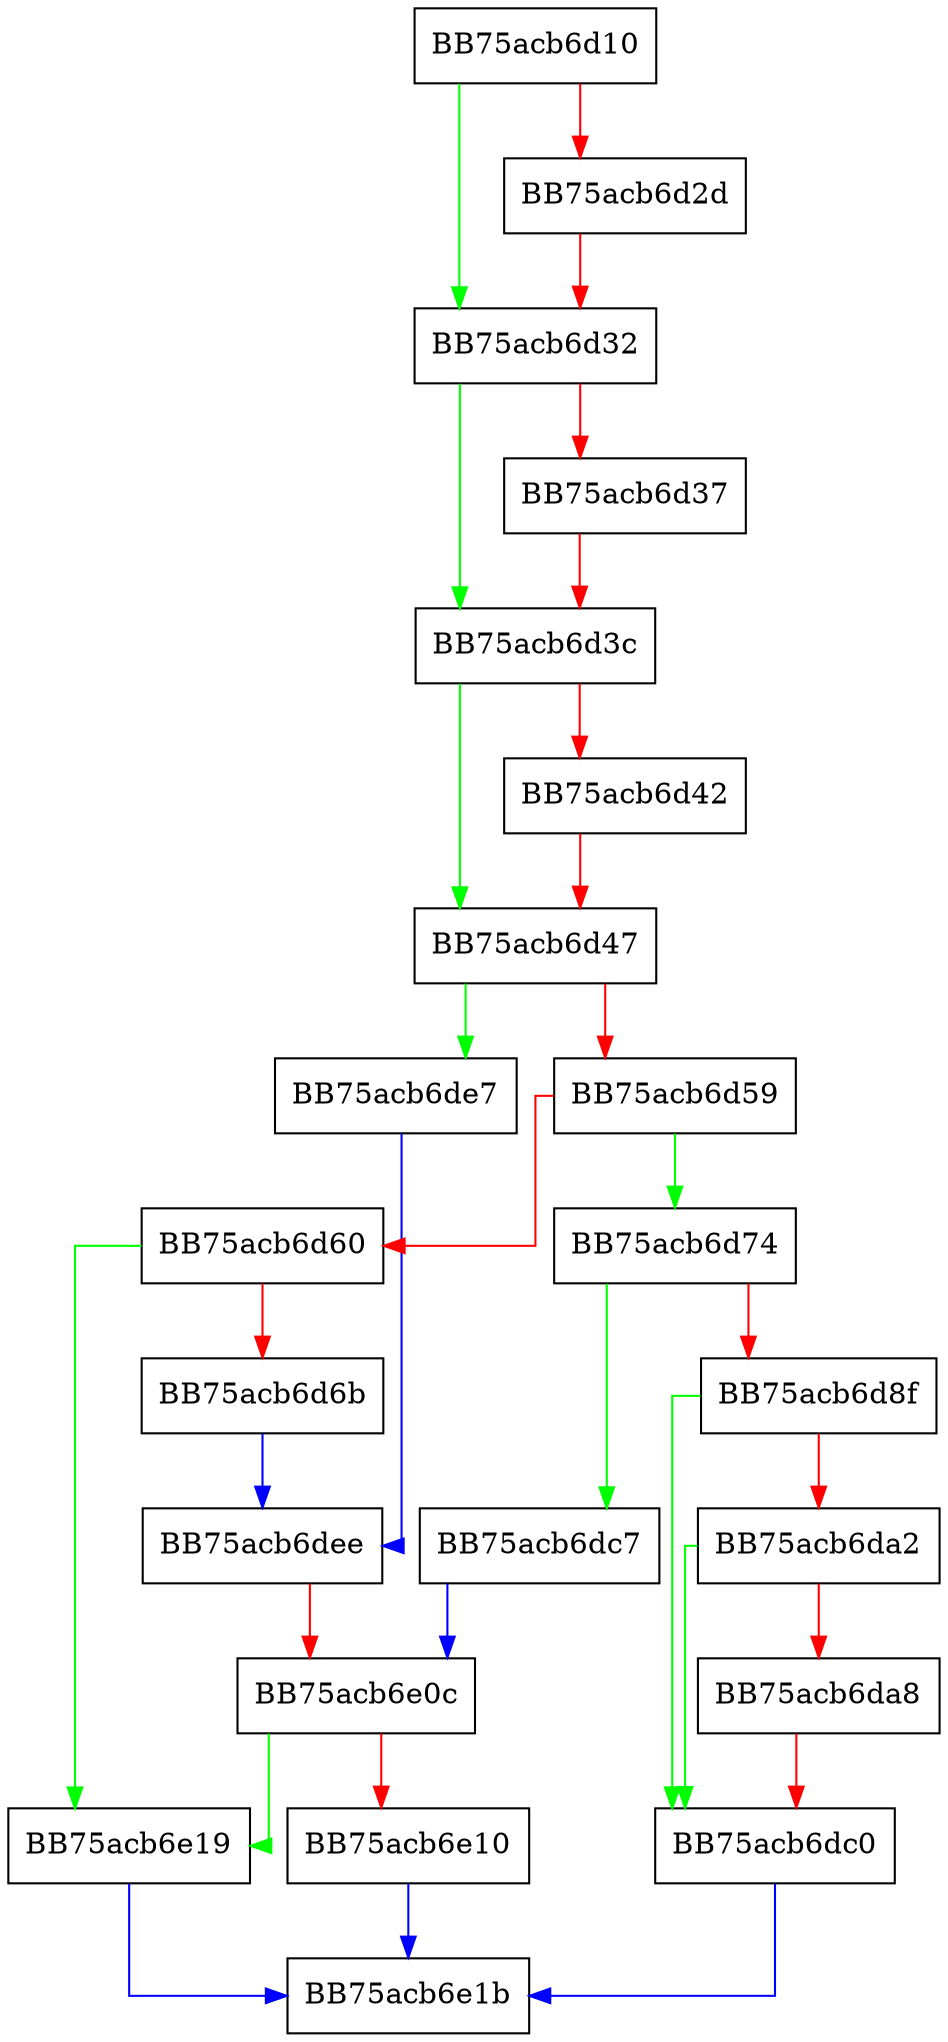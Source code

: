 digraph Spynet {
  node [shape="box"];
  graph [splines=ortho];
  BB75acb6d10 -> BB75acb6d32 [color="green"];
  BB75acb6d10 -> BB75acb6d2d [color="red"];
  BB75acb6d2d -> BB75acb6d32 [color="red"];
  BB75acb6d32 -> BB75acb6d3c [color="green"];
  BB75acb6d32 -> BB75acb6d37 [color="red"];
  BB75acb6d37 -> BB75acb6d3c [color="red"];
  BB75acb6d3c -> BB75acb6d47 [color="green"];
  BB75acb6d3c -> BB75acb6d42 [color="red"];
  BB75acb6d42 -> BB75acb6d47 [color="red"];
  BB75acb6d47 -> BB75acb6de7 [color="green"];
  BB75acb6d47 -> BB75acb6d59 [color="red"];
  BB75acb6d59 -> BB75acb6d74 [color="green"];
  BB75acb6d59 -> BB75acb6d60 [color="red"];
  BB75acb6d60 -> BB75acb6e19 [color="green"];
  BB75acb6d60 -> BB75acb6d6b [color="red"];
  BB75acb6d6b -> BB75acb6dee [color="blue"];
  BB75acb6d74 -> BB75acb6dc7 [color="green"];
  BB75acb6d74 -> BB75acb6d8f [color="red"];
  BB75acb6d8f -> BB75acb6dc0 [color="green"];
  BB75acb6d8f -> BB75acb6da2 [color="red"];
  BB75acb6da2 -> BB75acb6dc0 [color="green"];
  BB75acb6da2 -> BB75acb6da8 [color="red"];
  BB75acb6da8 -> BB75acb6dc0 [color="red"];
  BB75acb6dc0 -> BB75acb6e1b [color="blue"];
  BB75acb6dc7 -> BB75acb6e0c [color="blue"];
  BB75acb6de7 -> BB75acb6dee [color="blue"];
  BB75acb6dee -> BB75acb6e0c [color="red"];
  BB75acb6e0c -> BB75acb6e19 [color="green"];
  BB75acb6e0c -> BB75acb6e10 [color="red"];
  BB75acb6e10 -> BB75acb6e1b [color="blue"];
  BB75acb6e19 -> BB75acb6e1b [color="blue"];
}